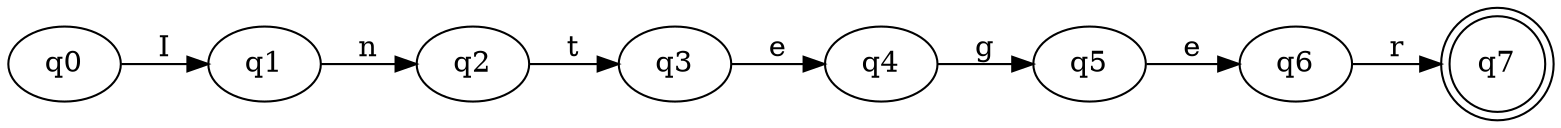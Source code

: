 digraph G {
rankdir=LR;
q0 -> q1 [label="I"];
q1 -> q2 [label="n"];
q2 -> q3 [label="t"];
q3 -> q4 [label="e"];
q4 -> q5 [label="g"];
q5 -> q6 [label="e"];
q6 -> q7 [label="r"];
q7 [shape=doublecircle];
}